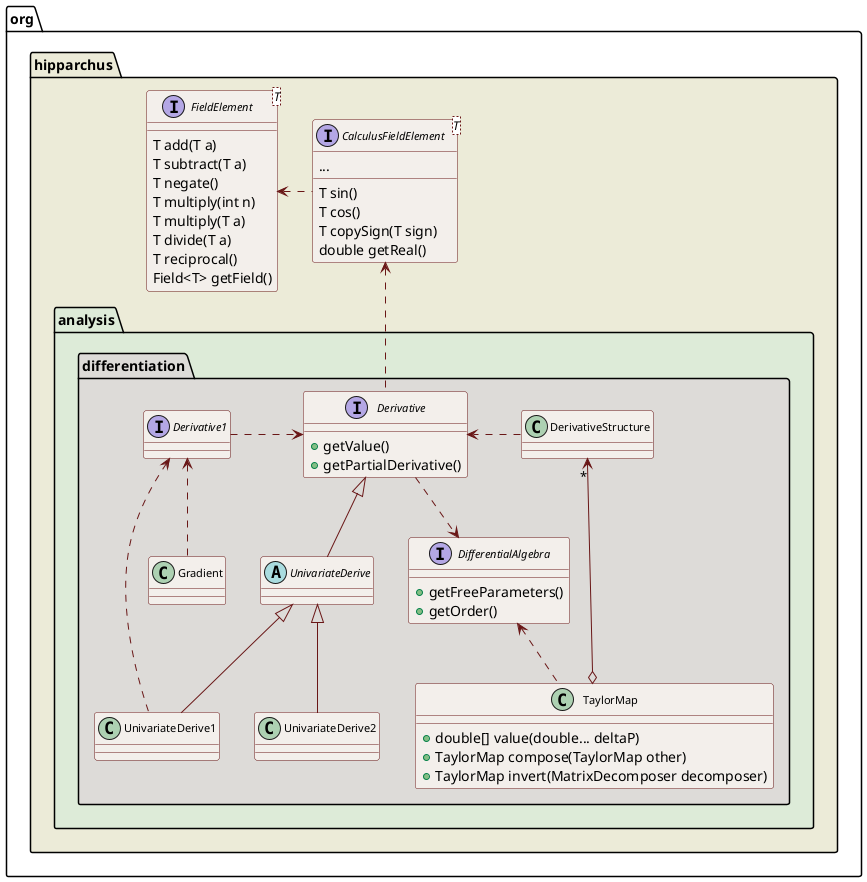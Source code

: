 ' Licensed to the Hipparchus project under one or more
' contributor license agreements.  See the NOTICE file distributed with
' this work for additional information regarding copyright ownership.
' The ASF licenses this file to You under the Apache License, Version 2.0
' (the "License"); you may not use this file except in compliance with
' the License.  You may obtain a copy of the License at
'
'      https://www.apache.org/licenses/LICENSE-2.0
'
' Unless required by applicable law or agreed to in writing, software
' distributed under the License is distributed on an "AS IS" BASIS,
' WITHOUT WARRANTIES OR CONDITIONS OF ANY KIND, either express or implied.
' See the License for the specific language governing permissions and
' limitations under the License.

@startuml

  skinparam svek                  true
  skinparam ClassBackgroundColor  #F3EFEB
  skinparam ClassArrowColor       #691616
  skinparam ClassBorderColor      #691616
  skinparam NoteBackgroundColor   #F3EFEB
  skinparam NoteBorderColor       #691616
  skinparam NoteFontColor         #691616
  skinparam ClassFontSize         11

  package org.hipparchus #ECEBD8 {

    package analysis #DDEBD8  {
      package differentiation #DDDBD8 {

        interface Derivative {
          +getValue()
          +getPartialDerivative()
        }

        interface DifferentialAlgebra {
          +getFreeParameters()
          +getOrder()
        }

        class Gradient

        interface Derivative1

        abstract class UnivariateDerive
        class UnivariateDerive1
        class UnivariateDerive2

        class DerivativeStructure

        class TaylorMap {
          +double[] value(double... deltaP)
          +TaylorMap compose(TaylorMap other)
          +TaylorMap invert(MatrixDecomposer decomposer)
        }

        Derivative               ..>      DifferentialAlgebra
        DifferentialAlgebra     <..       TaylorMap
        Derivative              <.left.   DerivativeStructure
        Derivative1              .right.> Derivative
        Derivative              <|--      UnivariateDerive
        UnivariateDerive        <|--      UnivariateDerive1
        Derivative1             <..       Gradient
        Derivative1             <..       UnivariateDerive1
        UnivariateDerive        <|--      UnivariateDerive2
        DerivativeStructure "*" <--o      TaylorMap

      }
    }

    interface "FieldElement<T>" as FieldElement_T_ {
      T add(T a)
      T subtract(T a)
      T negate()
      T multiply(int n)
      T multiply(T a)
      T divide(T a)
      T reciprocal()
      Field<T> getField()
    }

    interface "CalculusFieldElement<T>" as CalculusFieldElement_T_ {
      T sin()
      T cos()
      ...
      T copySign(T sign)
      double getReal()
    }

    CalculusFieldElement_T_  <..      Derivative
    FieldElement_T_          <.right. CalculusFieldElement_T_

  }

@enduml
